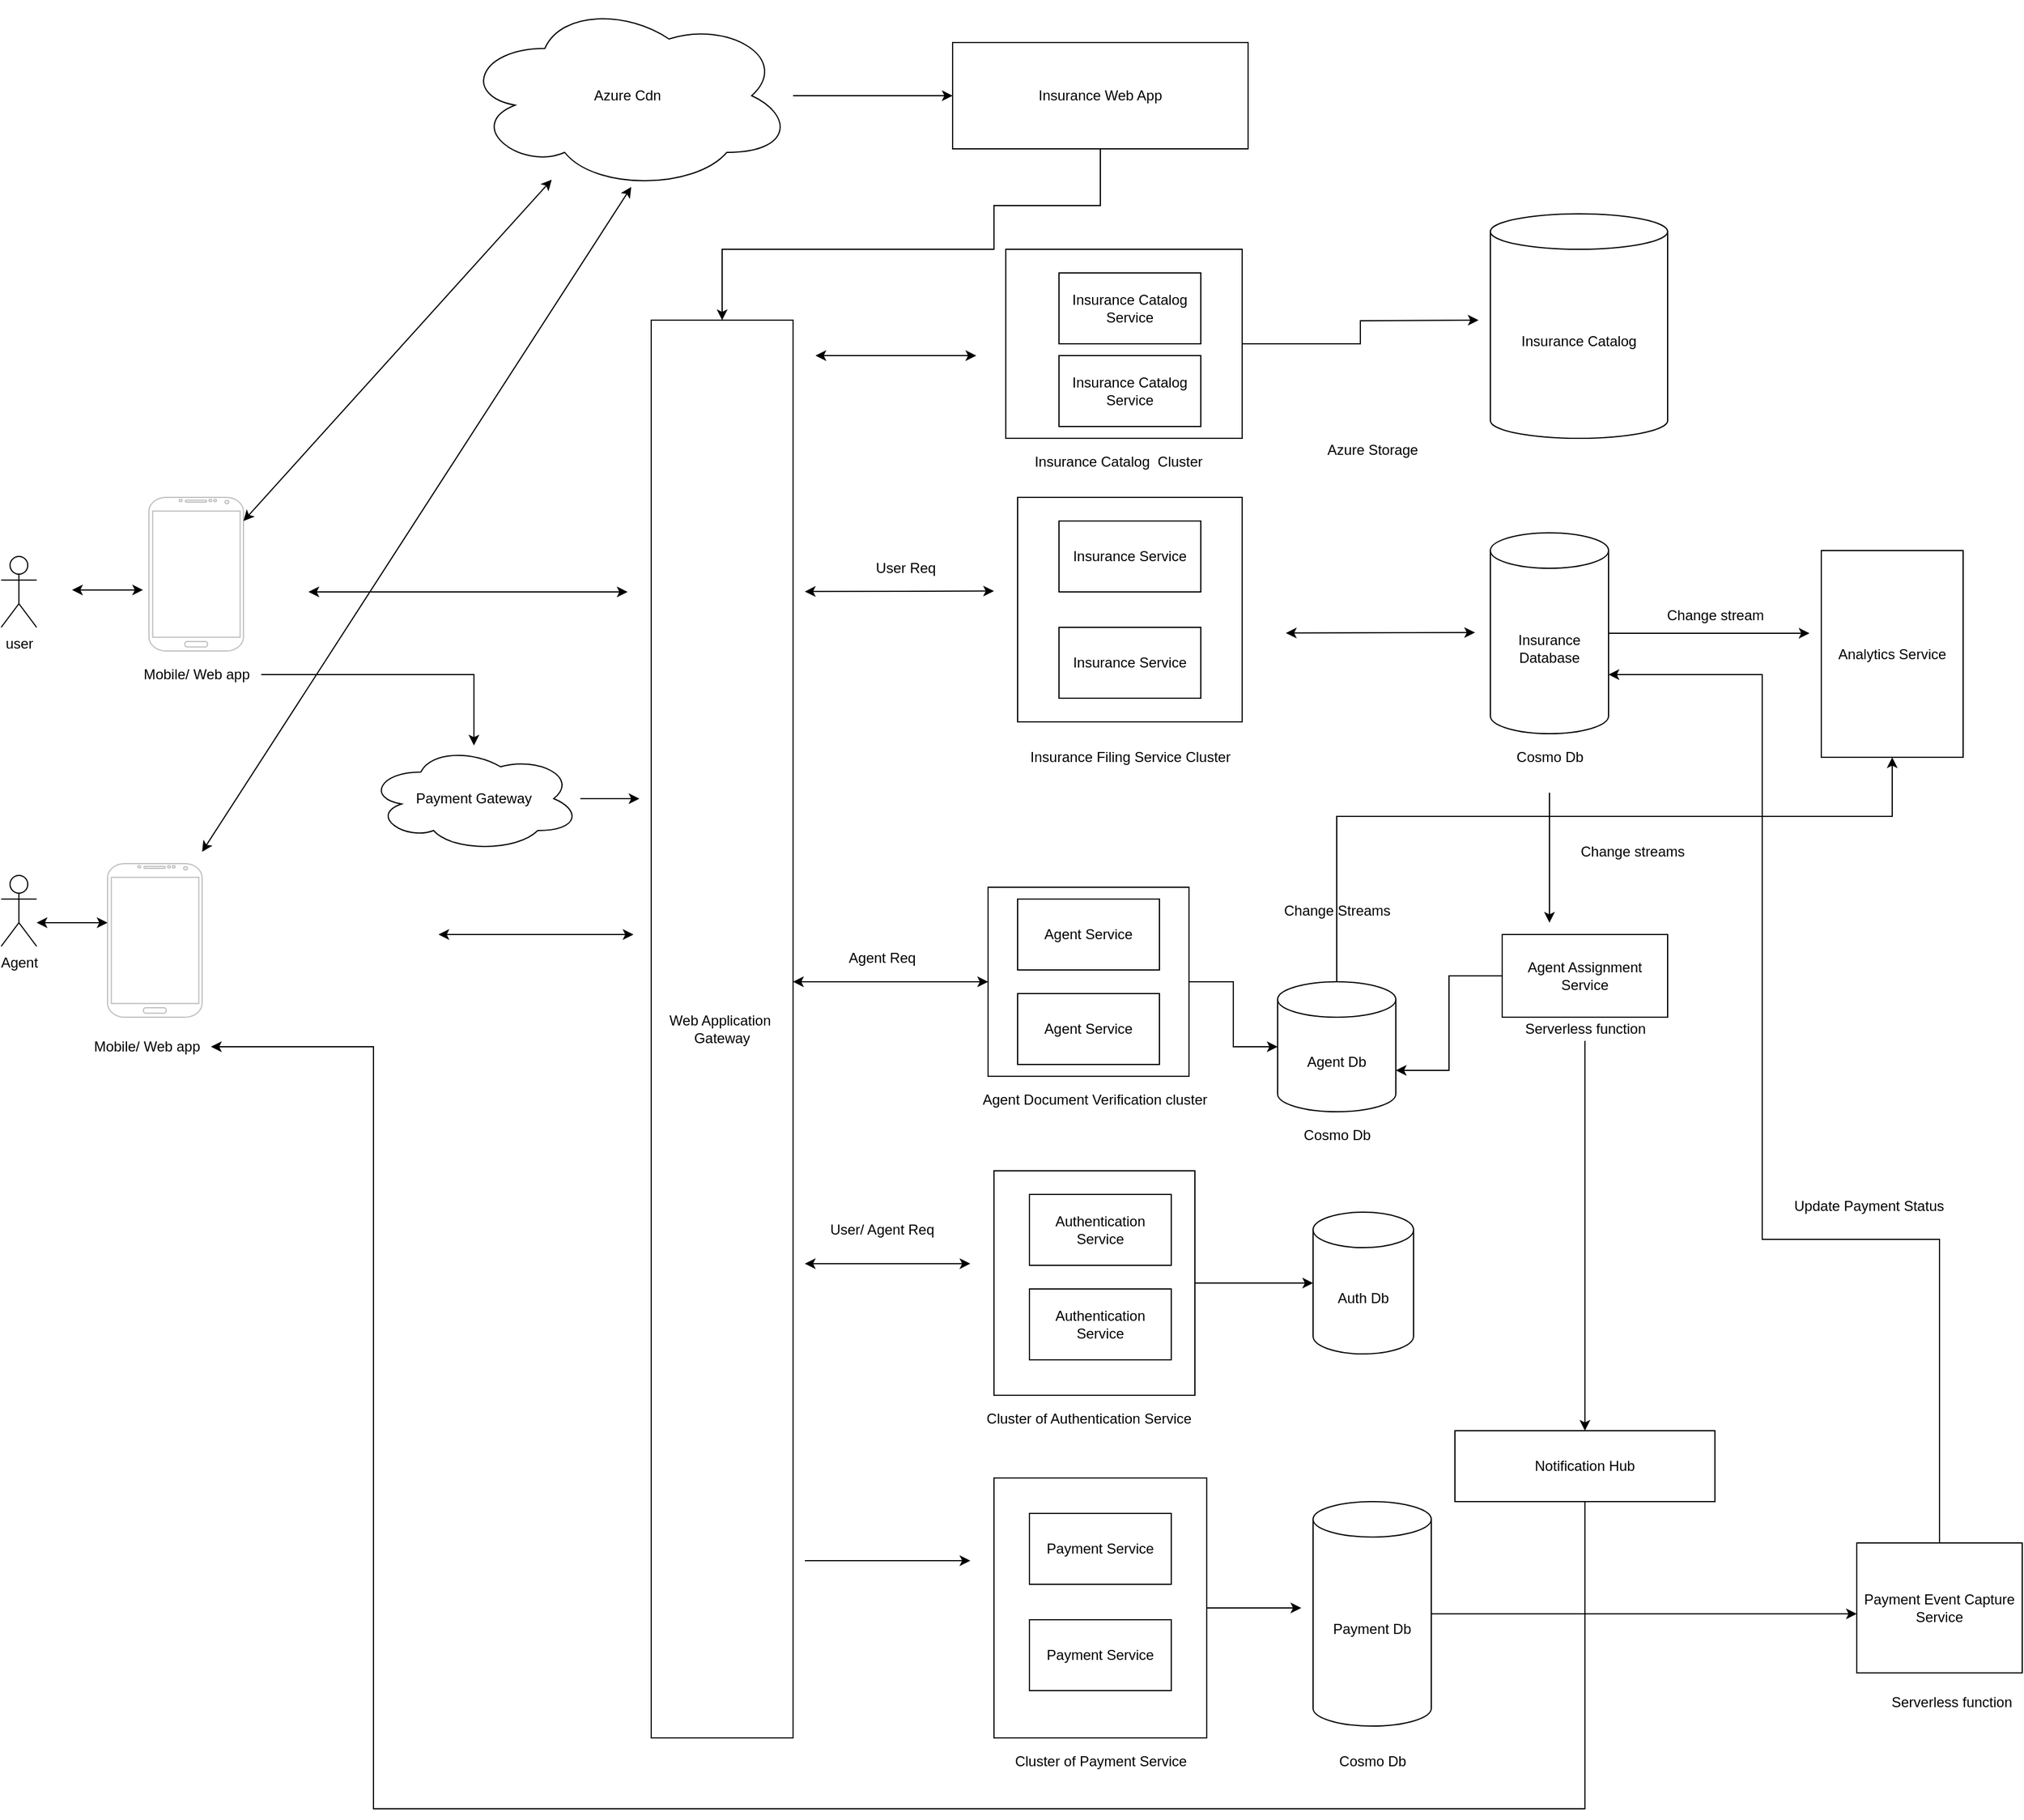 <mxfile version="13.9.3" type="github">
  <diagram id="NyFHBG3tS3DJJaAHor2m" name="Page-1">
    <mxGraphModel dx="2464" dy="2062" grid="1" gridSize="10" guides="1" tooltips="1" connect="1" arrows="1" fold="1" page="1" pageScale="1" pageWidth="827" pageHeight="1169" math="0" shadow="0">
      <root>
        <mxCell id="0" />
        <mxCell id="1" parent="0" />
        <mxCell id="523bSIM_VYliNhW8W_xu-4" value="Web Application&amp;nbsp;&lt;br&gt;Gateway" style="rounded=0;whiteSpace=wrap;html=1;" parent="1" vertex="1">
          <mxGeometry x="290" y="-120" width="120" height="1200" as="geometry" />
        </mxCell>
        <mxCell id="523bSIM_VYliNhW8W_xu-5" value="user&lt;br&gt;" style="shape=umlActor;verticalLabelPosition=bottom;verticalAlign=top;html=1;outlineConnect=0;" parent="1" vertex="1">
          <mxGeometry x="-260" y="80" width="30" height="60" as="geometry" />
        </mxCell>
        <mxCell id="523bSIM_VYliNhW8W_xu-6" value="" style="verticalLabelPosition=bottom;verticalAlign=top;html=1;shadow=0;dashed=0;strokeWidth=1;shape=mxgraph.android.phone2;strokeColor=#c0c0c0;" parent="1" vertex="1">
          <mxGeometry x="-135" y="30" width="80" height="130" as="geometry" />
        </mxCell>
        <mxCell id="523bSIM_VYliNhW8W_xu-47" style="edgeStyle=orthogonalEdgeStyle;rounded=0;orthogonalLoop=1;jettySize=auto;html=1;" parent="1" source="523bSIM_VYliNhW8W_xu-7" target="523bSIM_VYliNhW8W_xu-46" edge="1">
          <mxGeometry relative="1" as="geometry" />
        </mxCell>
        <mxCell id="523bSIM_VYliNhW8W_xu-7" value="Mobile/ Web app" style="text;html=1;align=center;verticalAlign=middle;resizable=0;points=[];autosize=1;" parent="1" vertex="1">
          <mxGeometry x="-150" y="170" width="110" height="20" as="geometry" />
        </mxCell>
        <mxCell id="523bSIM_VYliNhW8W_xu-9" value="" style="endArrow=classic;startArrow=classic;html=1;" parent="1" edge="1">
          <mxGeometry width="50" height="50" relative="1" as="geometry">
            <mxPoint x="-200" y="108.33" as="sourcePoint" />
            <mxPoint x="-140" y="108.33" as="targetPoint" />
          </mxGeometry>
        </mxCell>
        <mxCell id="523bSIM_VYliNhW8W_xu-10" value="" style="endArrow=classic;startArrow=classic;html=1;" parent="1" edge="1">
          <mxGeometry width="50" height="50" relative="1" as="geometry">
            <mxPoint y="110" as="sourcePoint" />
            <mxPoint x="270" y="110" as="targetPoint" />
          </mxGeometry>
        </mxCell>
        <mxCell id="523bSIM_VYliNhW8W_xu-11" value="Agent" style="shape=umlActor;verticalLabelPosition=bottom;verticalAlign=top;html=1;outlineConnect=0;" parent="1" vertex="1">
          <mxGeometry x="-260" y="350" width="30" height="60" as="geometry" />
        </mxCell>
        <mxCell id="523bSIM_VYliNhW8W_xu-13" value="" style="verticalLabelPosition=bottom;verticalAlign=top;html=1;shadow=0;dashed=0;strokeWidth=1;shape=mxgraph.android.phone2;strokeColor=#c0c0c0;" parent="1" vertex="1">
          <mxGeometry x="-170" y="340" width="80" height="130" as="geometry" />
        </mxCell>
        <mxCell id="523bSIM_VYliNhW8W_xu-15" value="" style="endArrow=classic;startArrow=classic;html=1;" parent="1" edge="1">
          <mxGeometry width="50" height="50" relative="1" as="geometry">
            <mxPoint x="-230" y="390.0" as="sourcePoint" />
            <mxPoint x="-170" y="390.0" as="targetPoint" />
          </mxGeometry>
        </mxCell>
        <mxCell id="523bSIM_VYliNhW8W_xu-16" value="" style="endArrow=classic;startArrow=classic;html=1;" parent="1" edge="1">
          <mxGeometry width="50" height="50" relative="1" as="geometry">
            <mxPoint x="110" y="400" as="sourcePoint" />
            <mxPoint x="275" y="400.0" as="targetPoint" />
          </mxGeometry>
        </mxCell>
        <mxCell id="523bSIM_VYliNhW8W_xu-17" value="Mobile/ Web app" style="text;html=1;align=center;verticalAlign=middle;resizable=0;points=[];autosize=1;" parent="1" vertex="1">
          <mxGeometry x="-192.5" y="485" width="110" height="20" as="geometry" />
        </mxCell>
        <mxCell id="523bSIM_VYliNhW8W_xu-19" value="" style="endArrow=classic;startArrow=classic;html=1;entryX=0;entryY=0.5;entryDx=0;entryDy=0;" parent="1" target="523bSIM_VYliNhW8W_xu-49" edge="1">
          <mxGeometry width="50" height="50" relative="1" as="geometry">
            <mxPoint x="410" y="440" as="sourcePoint" />
            <mxPoint x="550" y="450" as="targetPoint" />
          </mxGeometry>
        </mxCell>
        <mxCell id="523bSIM_VYliNhW8W_xu-20" value="Agent Req" style="text;html=1;align=center;verticalAlign=middle;resizable=0;points=[];autosize=1;" parent="1" vertex="1">
          <mxGeometry x="450" y="410" width="70" height="20" as="geometry" />
        </mxCell>
        <mxCell id="523bSIM_VYliNhW8W_xu-21" value="" style="endArrow=classic;startArrow=classic;html=1;" parent="1" edge="1">
          <mxGeometry width="50" height="50" relative="1" as="geometry">
            <mxPoint x="420" y="109.7" as="sourcePoint" />
            <mxPoint x="580" y="109.29" as="targetPoint" />
          </mxGeometry>
        </mxCell>
        <mxCell id="523bSIM_VYliNhW8W_xu-22" value="User Req" style="text;html=1;align=center;verticalAlign=middle;resizable=0;points=[];autosize=1;" parent="1" vertex="1">
          <mxGeometry x="470" y="80" width="70" height="20" as="geometry" />
        </mxCell>
        <mxCell id="523bSIM_VYliNhW8W_xu-23" value="" style="whiteSpace=wrap;html=1;aspect=fixed;" parent="1" vertex="1">
          <mxGeometry x="600" y="30" width="190" height="190" as="geometry" />
        </mxCell>
        <mxCell id="523bSIM_VYliNhW8W_xu-24" value="Insurance Service" style="rounded=0;whiteSpace=wrap;html=1;" parent="1" vertex="1">
          <mxGeometry x="635" y="50" width="120" height="60" as="geometry" />
        </mxCell>
        <mxCell id="523bSIM_VYliNhW8W_xu-25" value="Insurance Service" style="rounded=0;whiteSpace=wrap;html=1;" parent="1" vertex="1">
          <mxGeometry x="635" y="140" width="120" height="60" as="geometry" />
        </mxCell>
        <mxCell id="523bSIM_VYliNhW8W_xu-28" value="" style="endArrow=classic;startArrow=classic;html=1;" parent="1" edge="1">
          <mxGeometry width="50" height="50" relative="1" as="geometry">
            <mxPoint x="827" y="144.82" as="sourcePoint" />
            <mxPoint x="987" y="144.41" as="targetPoint" />
          </mxGeometry>
        </mxCell>
        <mxCell id="523bSIM_VYliNhW8W_xu-29" value="Insurance Filing Service Cluster" style="text;html=1;align=center;verticalAlign=middle;resizable=0;points=[];autosize=1;" parent="1" vertex="1">
          <mxGeometry x="605" y="240" width="180" height="20" as="geometry" />
        </mxCell>
        <mxCell id="523bSIM_VYliNhW8W_xu-31" style="edgeStyle=orthogonalEdgeStyle;rounded=0;orthogonalLoop=1;jettySize=auto;html=1;" parent="1" edge="1">
          <mxGeometry relative="1" as="geometry">
            <mxPoint x="1050" y="390" as="targetPoint" />
            <mxPoint x="1050" y="280" as="sourcePoint" />
          </mxGeometry>
        </mxCell>
        <mxCell id="523bSIM_VYliNhW8W_xu-54" style="edgeStyle=orthogonalEdgeStyle;rounded=0;orthogonalLoop=1;jettySize=auto;html=1;" parent="1" source="523bSIM_VYliNhW8W_xu-30" edge="1">
          <mxGeometry relative="1" as="geometry">
            <mxPoint x="1270" y="145" as="targetPoint" />
          </mxGeometry>
        </mxCell>
        <mxCell id="523bSIM_VYliNhW8W_xu-30" value="Insurance Database" style="shape=cylinder3;whiteSpace=wrap;html=1;boundedLbl=1;backgroundOutline=1;size=15;" parent="1" vertex="1">
          <mxGeometry x="1000" y="60" width="100" height="170" as="geometry" />
        </mxCell>
        <mxCell id="SMLARcFiEDBZAlFE3PjW-8" style="edgeStyle=orthogonalEdgeStyle;rounded=0;orthogonalLoop=1;jettySize=auto;html=1;entryX=1;entryY=0;entryDx=0;entryDy=75;entryPerimeter=0;" edge="1" parent="1" source="523bSIM_VYliNhW8W_xu-32" target="523bSIM_VYliNhW8W_xu-34">
          <mxGeometry relative="1" as="geometry" />
        </mxCell>
        <mxCell id="523bSIM_VYliNhW8W_xu-32" value="Agent Assignment Service" style="rounded=0;whiteSpace=wrap;html=1;" parent="1" vertex="1">
          <mxGeometry x="1010" y="400" width="140" height="70" as="geometry" />
        </mxCell>
        <mxCell id="523bSIM_VYliNhW8W_xu-57" style="edgeStyle=orthogonalEdgeStyle;rounded=0;orthogonalLoop=1;jettySize=auto;html=1;" parent="1" source="523bSIM_VYliNhW8W_xu-34" target="523bSIM_VYliNhW8W_xu-55" edge="1">
          <mxGeometry relative="1" as="geometry">
            <mxPoint x="920" y="420" as="targetPoint" />
            <Array as="points">
              <mxPoint x="870" y="300" />
              <mxPoint x="1340" y="300" />
            </Array>
          </mxGeometry>
        </mxCell>
        <mxCell id="523bSIM_VYliNhW8W_xu-34" value="Agent Db" style="shape=cylinder3;whiteSpace=wrap;html=1;boundedLbl=1;backgroundOutline=1;size=15;" parent="1" vertex="1">
          <mxGeometry x="820" y="440" width="100" height="110" as="geometry" />
        </mxCell>
        <mxCell id="523bSIM_VYliNhW8W_xu-42" style="edgeStyle=orthogonalEdgeStyle;rounded=0;orthogonalLoop=1;jettySize=auto;html=1;entryX=0.5;entryY=0;entryDx=0;entryDy=0;" parent="1" source="523bSIM_VYliNhW8W_xu-36" target="523bSIM_VYliNhW8W_xu-43" edge="1">
          <mxGeometry relative="1" as="geometry">
            <mxPoint x="1080.0" y="570" as="targetPoint" />
          </mxGeometry>
        </mxCell>
        <mxCell id="523bSIM_VYliNhW8W_xu-36" value="Serverless function" style="text;html=1;align=center;verticalAlign=middle;resizable=0;points=[];autosize=1;" parent="1" vertex="1">
          <mxGeometry x="1020" y="470" width="120" height="20" as="geometry" />
        </mxCell>
        <mxCell id="523bSIM_VYliNhW8W_xu-37" value="Cosmo Db" style="text;html=1;align=center;verticalAlign=middle;resizable=0;points=[];autosize=1;" parent="1" vertex="1">
          <mxGeometry x="1015" y="240" width="70" height="20" as="geometry" />
        </mxCell>
        <mxCell id="523bSIM_VYliNhW8W_xu-38" value="Change streams" style="text;html=1;align=center;verticalAlign=middle;resizable=0;points=[];autosize=1;rotation=0;" parent="1" vertex="1">
          <mxGeometry x="1070" y="320" width="100" height="20" as="geometry" />
        </mxCell>
        <mxCell id="523bSIM_VYliNhW8W_xu-44" style="edgeStyle=orthogonalEdgeStyle;rounded=0;orthogonalLoop=1;jettySize=auto;html=1;" parent="1" source="523bSIM_VYliNhW8W_xu-43" target="523bSIM_VYliNhW8W_xu-17" edge="1">
          <mxGeometry relative="1" as="geometry">
            <Array as="points">
              <mxPoint x="1080" y="1140" />
              <mxPoint x="55" y="1140" />
            </Array>
          </mxGeometry>
        </mxCell>
        <mxCell id="523bSIM_VYliNhW8W_xu-43" value="Notification Hub" style="rounded=0;whiteSpace=wrap;html=1;" parent="1" vertex="1">
          <mxGeometry x="970" y="820" width="220" height="60" as="geometry" />
        </mxCell>
        <mxCell id="523bSIM_VYliNhW8W_xu-45" value="Agent Document Verification cluster" style="text;html=1;align=center;verticalAlign=middle;resizable=0;points=[];autosize=1;" parent="1" vertex="1">
          <mxGeometry x="560" y="530" width="210" height="20" as="geometry" />
        </mxCell>
        <mxCell id="523bSIM_VYliNhW8W_xu-48" style="edgeStyle=orthogonalEdgeStyle;rounded=0;orthogonalLoop=1;jettySize=auto;html=1;" parent="1" source="523bSIM_VYliNhW8W_xu-46" edge="1">
          <mxGeometry relative="1" as="geometry">
            <mxPoint x="280" y="285" as="targetPoint" />
          </mxGeometry>
        </mxCell>
        <mxCell id="523bSIM_VYliNhW8W_xu-46" value="Payment Gateway" style="ellipse;shape=cloud;whiteSpace=wrap;html=1;" parent="1" vertex="1">
          <mxGeometry x="50" y="240" width="180" height="90" as="geometry" />
        </mxCell>
        <mxCell id="523bSIM_VYliNhW8W_xu-53" style="edgeStyle=orthogonalEdgeStyle;rounded=0;orthogonalLoop=1;jettySize=auto;html=1;" parent="1" source="523bSIM_VYliNhW8W_xu-49" target="523bSIM_VYliNhW8W_xu-34" edge="1">
          <mxGeometry relative="1" as="geometry" />
        </mxCell>
        <mxCell id="523bSIM_VYliNhW8W_xu-49" value="" style="rounded=0;whiteSpace=wrap;html=1;" parent="1" vertex="1">
          <mxGeometry x="575" y="360" width="170" height="160" as="geometry" />
        </mxCell>
        <mxCell id="523bSIM_VYliNhW8W_xu-50" value="Agent Service" style="rounded=0;whiteSpace=wrap;html=1;" parent="1" vertex="1">
          <mxGeometry x="600" y="370" width="120" height="60" as="geometry" />
        </mxCell>
        <mxCell id="523bSIM_VYliNhW8W_xu-51" value="Agent Service" style="rounded=0;whiteSpace=wrap;html=1;" parent="1" vertex="1">
          <mxGeometry x="600" y="450" width="120" height="60" as="geometry" />
        </mxCell>
        <mxCell id="523bSIM_VYliNhW8W_xu-55" value="Analytics Service" style="rounded=0;whiteSpace=wrap;html=1;" parent="1" vertex="1">
          <mxGeometry x="1280" y="75" width="120" height="175" as="geometry" />
        </mxCell>
        <mxCell id="523bSIM_VYliNhW8W_xu-56" value="Change stream" style="text;html=1;align=center;verticalAlign=middle;resizable=0;points=[];autosize=1;" parent="1" vertex="1">
          <mxGeometry x="1140" y="120" width="100" height="20" as="geometry" />
        </mxCell>
        <mxCell id="523bSIM_VYliNhW8W_xu-58" value="Cosmo Db" style="text;html=1;align=center;verticalAlign=middle;resizable=0;points=[];autosize=1;" parent="1" vertex="1">
          <mxGeometry x="835" y="560" width="70" height="20" as="geometry" />
        </mxCell>
        <mxCell id="523bSIM_VYliNhW8W_xu-59" value="Change Streams" style="text;html=1;align=center;verticalAlign=middle;resizable=0;points=[];autosize=1;" parent="1" vertex="1">
          <mxGeometry x="815" y="370" width="110" height="20" as="geometry" />
        </mxCell>
        <mxCell id="523bSIM_VYliNhW8W_xu-66" style="edgeStyle=orthogonalEdgeStyle;rounded=0;orthogonalLoop=1;jettySize=auto;html=1;" parent="1" source="523bSIM_VYliNhW8W_xu-60" target="523bSIM_VYliNhW8W_xu-65" edge="1">
          <mxGeometry relative="1" as="geometry" />
        </mxCell>
        <mxCell id="523bSIM_VYliNhW8W_xu-60" value="" style="rounded=0;whiteSpace=wrap;html=1;" parent="1" vertex="1">
          <mxGeometry x="580" y="600" width="170" height="190" as="geometry" />
        </mxCell>
        <mxCell id="523bSIM_VYliNhW8W_xu-61" value="Authentication Service" style="rounded=0;whiteSpace=wrap;html=1;" parent="1" vertex="1">
          <mxGeometry x="610" y="620" width="120" height="60" as="geometry" />
        </mxCell>
        <mxCell id="523bSIM_VYliNhW8W_xu-62" value="Authentication Service" style="rounded=0;whiteSpace=wrap;html=1;" parent="1" vertex="1">
          <mxGeometry x="610" y="700" width="120" height="60" as="geometry" />
        </mxCell>
        <mxCell id="523bSIM_VYliNhW8W_xu-63" value="Cluster of Authentication Service" style="text;html=1;align=center;verticalAlign=middle;resizable=0;points=[];autosize=1;" parent="1" vertex="1">
          <mxGeometry x="565" y="800" width="190" height="20" as="geometry" />
        </mxCell>
        <mxCell id="523bSIM_VYliNhW8W_xu-64" value="" style="endArrow=classic;startArrow=classic;html=1;" parent="1" edge="1">
          <mxGeometry width="50" height="50" relative="1" as="geometry">
            <mxPoint x="560" y="678.57" as="sourcePoint" />
            <mxPoint x="420" y="678.57" as="targetPoint" />
          </mxGeometry>
        </mxCell>
        <mxCell id="523bSIM_VYliNhW8W_xu-65" value="Auth Db" style="shape=cylinder3;whiteSpace=wrap;html=1;boundedLbl=1;backgroundOutline=1;size=15;" parent="1" vertex="1">
          <mxGeometry x="850" y="635" width="85" height="120" as="geometry" />
        </mxCell>
        <mxCell id="523bSIM_VYliNhW8W_xu-68" value="User/ Agent Req" style="text;html=1;align=center;verticalAlign=middle;resizable=0;points=[];autosize=1;" parent="1" vertex="1">
          <mxGeometry x="435" y="640" width="100" height="20" as="geometry" />
        </mxCell>
        <mxCell id="523bSIM_VYliNhW8W_xu-75" style="edgeStyle=orthogonalEdgeStyle;rounded=0;orthogonalLoop=1;jettySize=auto;html=1;" parent="1" source="523bSIM_VYliNhW8W_xu-69" edge="1">
          <mxGeometry relative="1" as="geometry">
            <mxPoint x="840" y="970" as="targetPoint" />
          </mxGeometry>
        </mxCell>
        <mxCell id="523bSIM_VYliNhW8W_xu-69" value="" style="rounded=0;whiteSpace=wrap;html=1;" parent="1" vertex="1">
          <mxGeometry x="580" y="860" width="180" height="220" as="geometry" />
        </mxCell>
        <mxCell id="523bSIM_VYliNhW8W_xu-70" value="Payment Service" style="rounded=0;whiteSpace=wrap;html=1;" parent="1" vertex="1">
          <mxGeometry x="610" y="890" width="120" height="60" as="geometry" />
        </mxCell>
        <mxCell id="523bSIM_VYliNhW8W_xu-71" value="Payment Service" style="rounded=0;whiteSpace=wrap;html=1;" parent="1" vertex="1">
          <mxGeometry x="610" y="980" width="120" height="60" as="geometry" />
        </mxCell>
        <mxCell id="523bSIM_VYliNhW8W_xu-72" value="Cluster of Payment Service" style="text;html=1;align=center;verticalAlign=middle;resizable=0;points=[];autosize=1;" parent="1" vertex="1">
          <mxGeometry x="590" y="1090" width="160" height="20" as="geometry" />
        </mxCell>
        <mxCell id="523bSIM_VYliNhW8W_xu-73" value="" style="endArrow=classic;html=1;" parent="1" edge="1">
          <mxGeometry width="50" height="50" relative="1" as="geometry">
            <mxPoint x="420" y="930" as="sourcePoint" />
            <mxPoint x="560" y="930" as="targetPoint" />
          </mxGeometry>
        </mxCell>
        <mxCell id="SMLARcFiEDBZAlFE3PjW-1" style="edgeStyle=orthogonalEdgeStyle;rounded=0;orthogonalLoop=1;jettySize=auto;html=1;" edge="1" parent="1" source="523bSIM_VYliNhW8W_xu-74">
          <mxGeometry relative="1" as="geometry">
            <mxPoint x="1310" y="975" as="targetPoint" />
          </mxGeometry>
        </mxCell>
        <mxCell id="523bSIM_VYliNhW8W_xu-74" value="Payment Db" style="shape=cylinder3;whiteSpace=wrap;html=1;boundedLbl=1;backgroundOutline=1;size=15;" parent="1" vertex="1">
          <mxGeometry x="850" y="880" width="100" height="190" as="geometry" />
        </mxCell>
        <mxCell id="SMLARcFiEDBZAlFE3PjW-5" style="edgeStyle=orthogonalEdgeStyle;rounded=0;orthogonalLoop=1;jettySize=auto;html=1;entryX=1;entryY=0;entryDx=0;entryDy=120;entryPerimeter=0;" edge="1" parent="1" source="SMLARcFiEDBZAlFE3PjW-2" target="523bSIM_VYliNhW8W_xu-30">
          <mxGeometry relative="1" as="geometry">
            <mxPoint x="1230" y="180" as="targetPoint" />
            <Array as="points">
              <mxPoint x="1380" y="658" />
              <mxPoint x="1230" y="658" />
              <mxPoint x="1230" y="180" />
            </Array>
          </mxGeometry>
        </mxCell>
        <mxCell id="SMLARcFiEDBZAlFE3PjW-2" value="Payment Event Capture Service" style="rounded=0;whiteSpace=wrap;html=1;" vertex="1" parent="1">
          <mxGeometry x="1310" y="915" width="140" height="110" as="geometry" />
        </mxCell>
        <mxCell id="SMLARcFiEDBZAlFE3PjW-3" value="Serverless function" style="text;html=1;align=center;verticalAlign=middle;resizable=0;points=[];autosize=1;" vertex="1" parent="1">
          <mxGeometry x="1330" y="1040" width="120" height="20" as="geometry" />
        </mxCell>
        <mxCell id="SMLARcFiEDBZAlFE3PjW-6" value="Update Payment Status" style="text;html=1;align=center;verticalAlign=middle;resizable=0;points=[];autosize=1;" vertex="1" parent="1">
          <mxGeometry x="1250" y="620" width="140" height="20" as="geometry" />
        </mxCell>
        <mxCell id="SMLARcFiEDBZAlFE3PjW-7" value="Cosmo Db&lt;br&gt;" style="text;html=1;align=center;verticalAlign=middle;resizable=0;points=[];autosize=1;" vertex="1" parent="1">
          <mxGeometry x="865" y="1090" width="70" height="20" as="geometry" />
        </mxCell>
        <mxCell id="SMLARcFiEDBZAlFE3PjW-13" value="" style="endArrow=classic;startArrow=classic;html=1;" edge="1" parent="1" target="SMLARcFiEDBZAlFE3PjW-15">
          <mxGeometry width="50" height="50" relative="1" as="geometry">
            <mxPoint x="-55" y="50" as="sourcePoint" />
            <mxPoint x="240" y="-90" as="targetPoint" />
          </mxGeometry>
        </mxCell>
        <mxCell id="SMLARcFiEDBZAlFE3PjW-16" style="edgeStyle=orthogonalEdgeStyle;rounded=0;orthogonalLoop=1;jettySize=auto;html=1;" edge="1" parent="1" source="SMLARcFiEDBZAlFE3PjW-15" target="SMLARcFiEDBZAlFE3PjW-17">
          <mxGeometry relative="1" as="geometry">
            <mxPoint x="830" y="-90" as="targetPoint" />
          </mxGeometry>
        </mxCell>
        <mxCell id="SMLARcFiEDBZAlFE3PjW-15" value="Azure Cdn" style="ellipse;shape=cloud;whiteSpace=wrap;html=1;" vertex="1" parent="1">
          <mxGeometry x="130" y="-390" width="280" height="160" as="geometry" />
        </mxCell>
        <mxCell id="SMLARcFiEDBZAlFE3PjW-24" style="edgeStyle=orthogonalEdgeStyle;rounded=0;orthogonalLoop=1;jettySize=auto;html=1;entryX=0.5;entryY=0;entryDx=0;entryDy=0;" edge="1" parent="1" source="SMLARcFiEDBZAlFE3PjW-17" target="523bSIM_VYliNhW8W_xu-4">
          <mxGeometry relative="1" as="geometry">
            <mxPoint x="350" y="-170" as="targetPoint" />
            <Array as="points">
              <mxPoint x="670" y="-217" />
              <mxPoint x="580" y="-217" />
              <mxPoint x="580" y="-180" />
              <mxPoint x="350" y="-180" />
            </Array>
          </mxGeometry>
        </mxCell>
        <mxCell id="SMLARcFiEDBZAlFE3PjW-17" value="Insurance Web App" style="rounded=0;whiteSpace=wrap;html=1;" vertex="1" parent="1">
          <mxGeometry x="545" y="-355" width="250" height="90" as="geometry" />
        </mxCell>
        <mxCell id="SMLARcFiEDBZAlFE3PjW-18" value="Azure Storage" style="text;html=1;align=center;verticalAlign=middle;resizable=0;points=[];autosize=1;" vertex="1" parent="1">
          <mxGeometry x="855" y="-20" width="90" height="20" as="geometry" />
        </mxCell>
        <mxCell id="SMLARcFiEDBZAlFE3PjW-27" style="edgeStyle=orthogonalEdgeStyle;rounded=0;orthogonalLoop=1;jettySize=auto;html=1;" edge="1" parent="1" source="SMLARcFiEDBZAlFE3PjW-25">
          <mxGeometry relative="1" as="geometry">
            <mxPoint x="990" y="-120" as="targetPoint" />
          </mxGeometry>
        </mxCell>
        <mxCell id="SMLARcFiEDBZAlFE3PjW-25" value="" style="rounded=0;whiteSpace=wrap;html=1;" vertex="1" parent="1">
          <mxGeometry x="590" y="-180" width="200" height="160" as="geometry" />
        </mxCell>
        <mxCell id="SMLARcFiEDBZAlFE3PjW-26" value="Insurance Catalog&amp;nbsp; Cluster" style="text;html=1;align=center;verticalAlign=middle;resizable=0;points=[];autosize=1;" vertex="1" parent="1">
          <mxGeometry x="605" y="-10" width="160" height="20" as="geometry" />
        </mxCell>
        <mxCell id="SMLARcFiEDBZAlFE3PjW-28" value="Insurance Catalog" style="shape=cylinder3;whiteSpace=wrap;html=1;boundedLbl=1;backgroundOutline=1;size=15;" vertex="1" parent="1">
          <mxGeometry x="1000" y="-210" width="150" height="190" as="geometry" />
        </mxCell>
        <mxCell id="SMLARcFiEDBZAlFE3PjW-29" value="" style="endArrow=classic;startArrow=classic;html=1;entryX=0.511;entryY=0.983;entryDx=0;entryDy=0;entryPerimeter=0;" edge="1" parent="1" target="SMLARcFiEDBZAlFE3PjW-15">
          <mxGeometry width="50" height="50" relative="1" as="geometry">
            <mxPoint x="-90" y="330" as="sourcePoint" />
            <mxPoint x="-40" y="280" as="targetPoint" />
          </mxGeometry>
        </mxCell>
        <mxCell id="SMLARcFiEDBZAlFE3PjW-30" value="" style="endArrow=classic;startArrow=classic;html=1;" edge="1" parent="1">
          <mxGeometry width="50" height="50" relative="1" as="geometry">
            <mxPoint x="429" y="-90" as="sourcePoint" />
            <mxPoint x="565" y="-90" as="targetPoint" />
          </mxGeometry>
        </mxCell>
        <mxCell id="SMLARcFiEDBZAlFE3PjW-31" value="Insurance Catalog Service" style="rounded=0;whiteSpace=wrap;html=1;" vertex="1" parent="1">
          <mxGeometry x="635" y="-160" width="120" height="60" as="geometry" />
        </mxCell>
        <mxCell id="SMLARcFiEDBZAlFE3PjW-32" value="Insurance Catalog Service" style="rounded=0;whiteSpace=wrap;html=1;" vertex="1" parent="1">
          <mxGeometry x="635" y="-90" width="120" height="60" as="geometry" />
        </mxCell>
      </root>
    </mxGraphModel>
  </diagram>
</mxfile>
